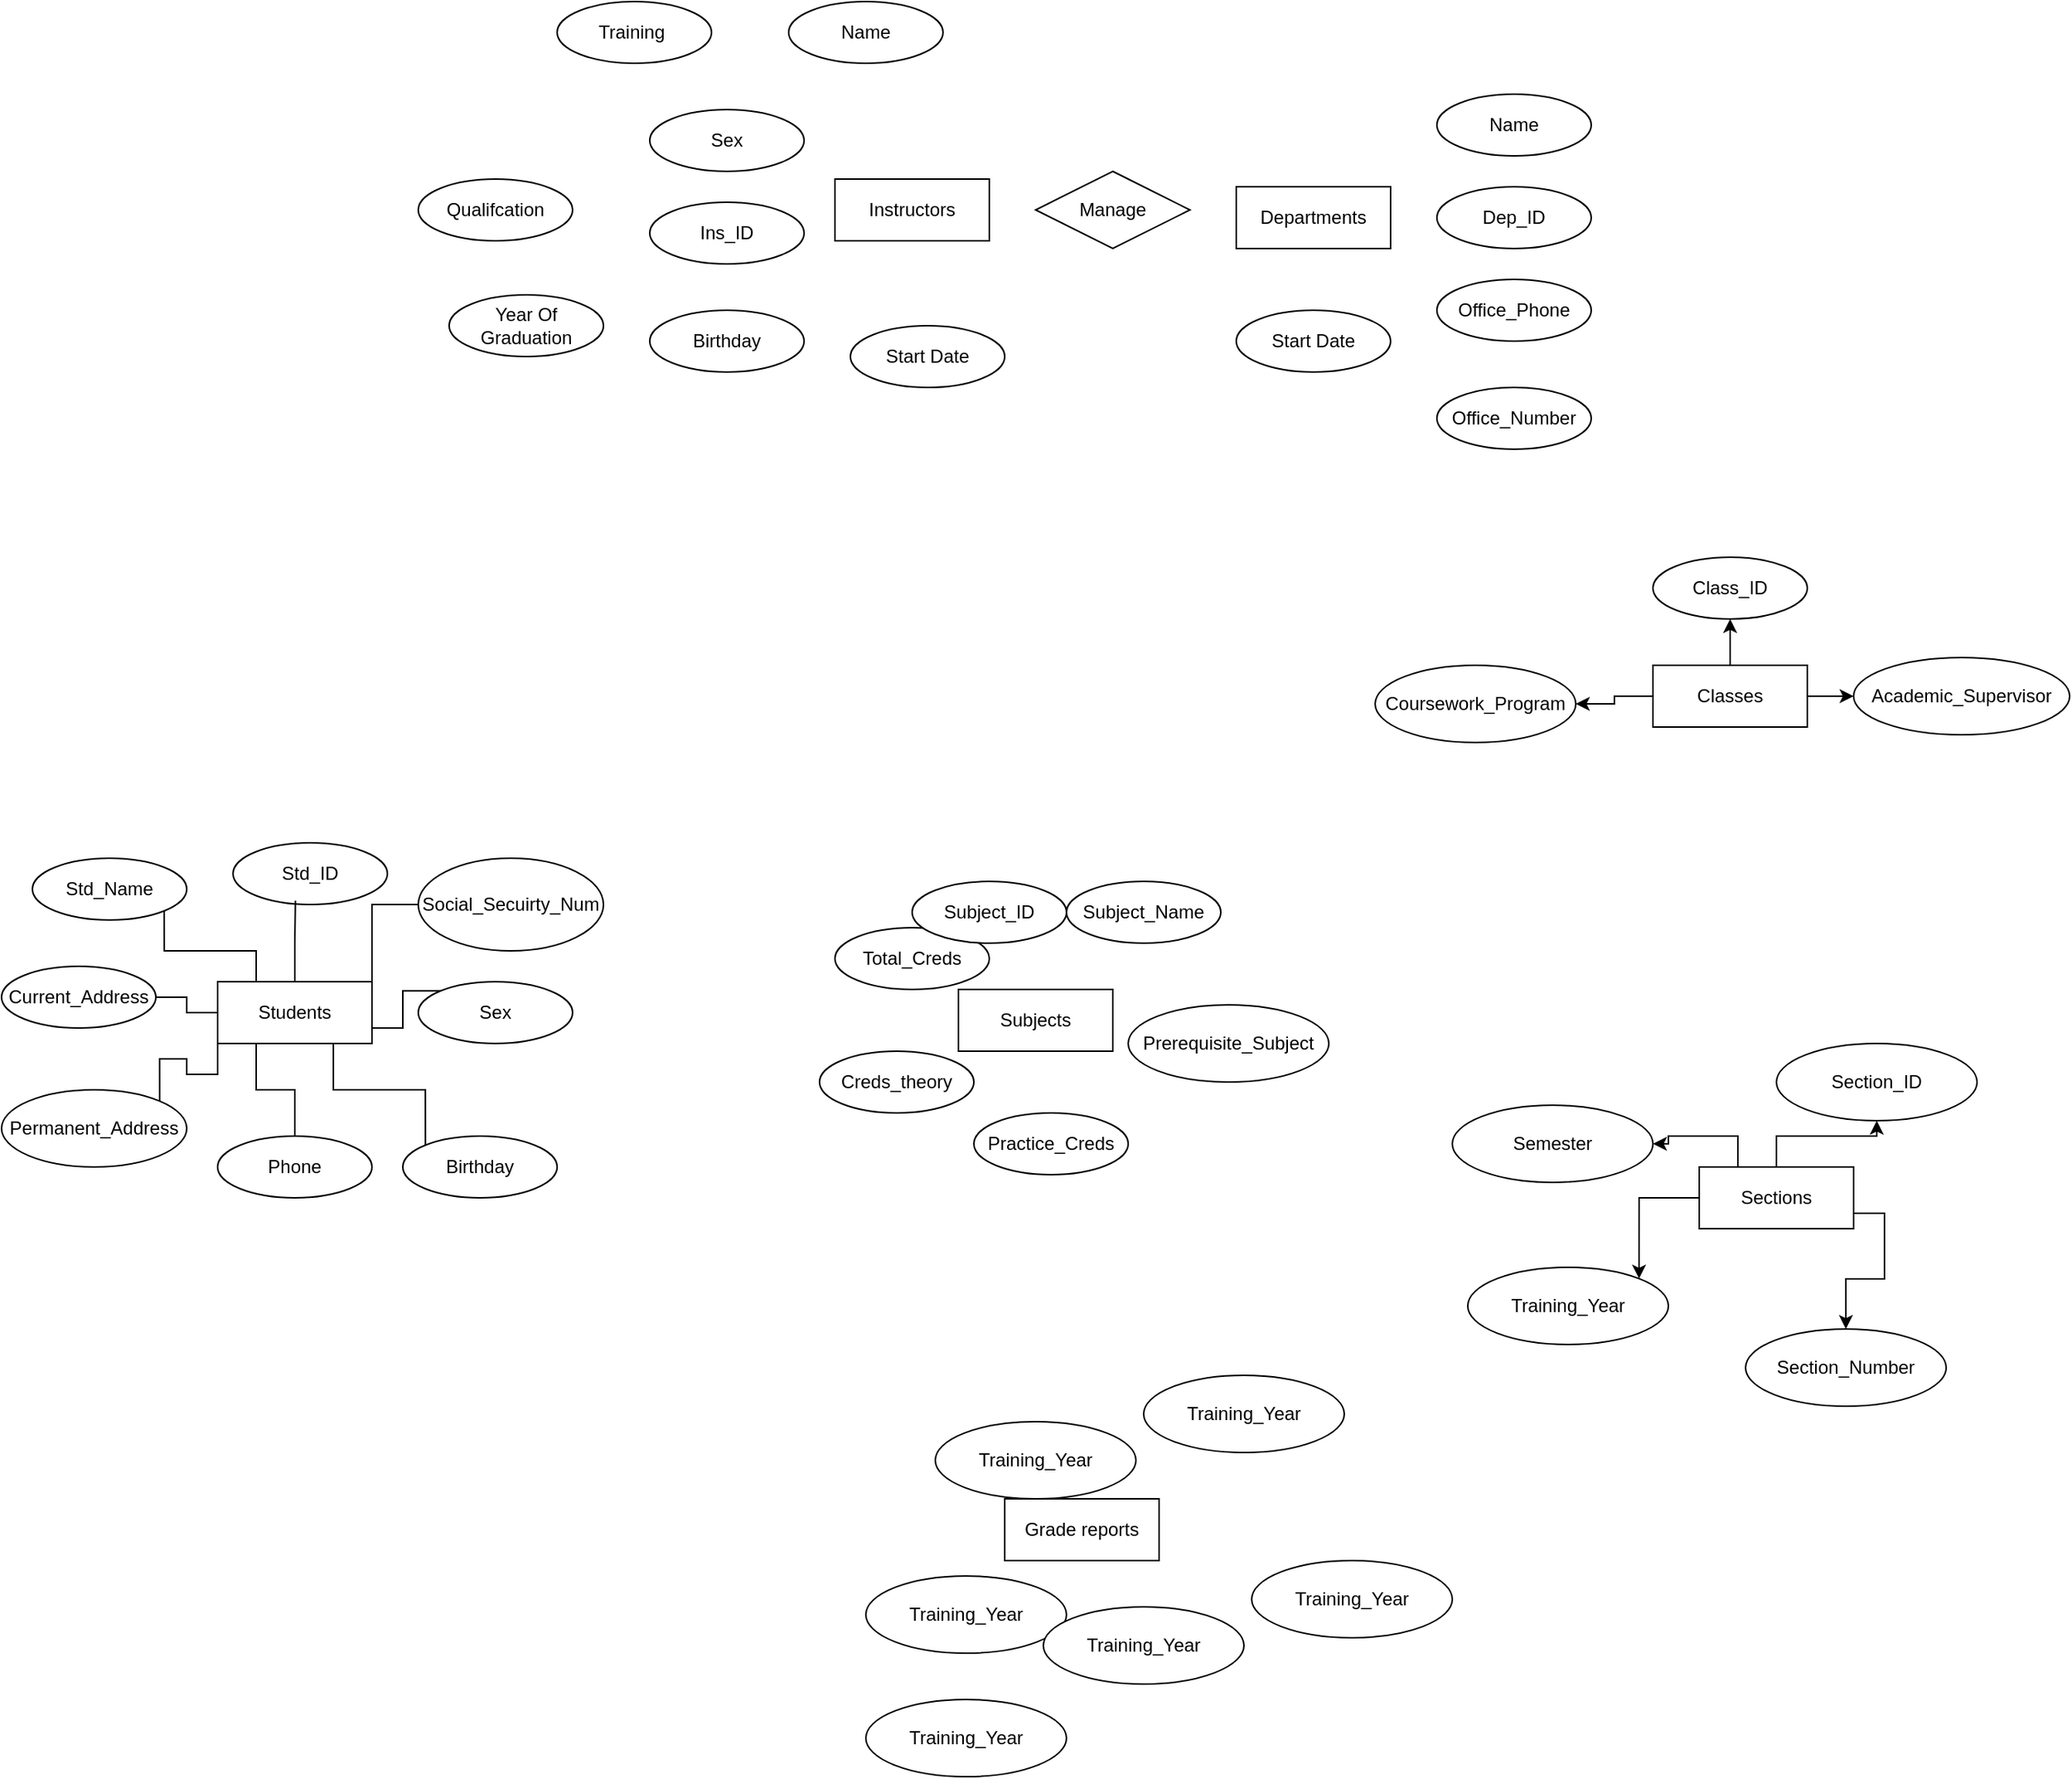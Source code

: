 <mxfile version="26.0.11">
  <diagram id="R2lEEEUBdFMjLlhIrx00" name="Page-1">
    <mxGraphModel dx="1805" dy="1694" grid="1" gridSize="10" guides="1" tooltips="1" connect="1" arrows="1" fold="1" page="1" pageScale="1" pageWidth="850" pageHeight="1100" math="0" shadow="0" extFonts="Permanent Marker^https://fonts.googleapis.com/css?family=Permanent+Marker">
      <root>
        <mxCell id="0" />
        <mxCell id="1" parent="0" />
        <mxCell id="b0n5neDOJTrzBqEPWJX2-1" value="Departments" style="whiteSpace=wrap;html=1;align=center;" parent="1" vertex="1">
          <mxGeometry x="250" y="70" width="100" height="40" as="geometry" />
        </mxCell>
        <mxCell id="b0n5neDOJTrzBqEPWJX2-2" value="Instructors" style="whiteSpace=wrap;html=1;align=center;" parent="1" vertex="1">
          <mxGeometry x="-10" y="65" width="100" height="40" as="geometry" />
        </mxCell>
        <mxCell id="b0n5neDOJTrzBqEPWJX2-4" value="Start Date" style="ellipse;whiteSpace=wrap;html=1;align=center;" parent="1" vertex="1">
          <mxGeometry x="250" y="150" width="100" height="40" as="geometry" />
        </mxCell>
        <mxCell id="b0n5neDOJTrzBqEPWJX2-5" value="Office_Phone" style="ellipse;whiteSpace=wrap;html=1;align=center;" parent="1" vertex="1">
          <mxGeometry x="380" y="130" width="100" height="40" as="geometry" />
        </mxCell>
        <mxCell id="b0n5neDOJTrzBqEPWJX2-6" value="Office_Number" style="ellipse;whiteSpace=wrap;html=1;align=center;" parent="1" vertex="1">
          <mxGeometry x="380" y="200" width="100" height="40" as="geometry" />
        </mxCell>
        <mxCell id="b0n5neDOJTrzBqEPWJX2-7" value="Dep_ID" style="ellipse;whiteSpace=wrap;html=1;align=center;" parent="1" vertex="1">
          <mxGeometry x="380" y="70" width="100" height="40" as="geometry" />
        </mxCell>
        <mxCell id="b0n5neDOJTrzBqEPWJX2-8" value="Name" style="ellipse;whiteSpace=wrap;html=1;align=center;" parent="1" vertex="1">
          <mxGeometry x="380" y="10" width="100" height="40" as="geometry" />
        </mxCell>
        <mxCell id="b0n5neDOJTrzBqEPWJX2-9" value="Manage" style="shape=rhombus;perimeter=rhombusPerimeter;whiteSpace=wrap;html=1;align=center;" parent="1" vertex="1">
          <mxGeometry x="120" y="60" width="100" height="50" as="geometry" />
        </mxCell>
        <mxCell id="b0n5neDOJTrzBqEPWJX2-10" value="Birthday" style="ellipse;whiteSpace=wrap;html=1;align=center;" parent="1" vertex="1">
          <mxGeometry x="-130" y="150" width="100" height="40" as="geometry" />
        </mxCell>
        <mxCell id="b0n5neDOJTrzBqEPWJX2-11" value="Ins_ID" style="ellipse;whiteSpace=wrap;html=1;align=center;" parent="1" vertex="1">
          <mxGeometry x="-130" y="80" width="100" height="40" as="geometry" />
        </mxCell>
        <mxCell id="b0n5neDOJTrzBqEPWJX2-12" value="Creds_theory" style="ellipse;whiteSpace=wrap;html=1;align=center;" parent="1" vertex="1">
          <mxGeometry x="-20" y="630" width="100" height="40" as="geometry" />
        </mxCell>
        <mxCell id="b0n5neDOJTrzBqEPWJX2-13" value="Training&amp;nbsp;" style="ellipse;whiteSpace=wrap;html=1;align=center;" parent="1" vertex="1">
          <mxGeometry x="-190" y="-50" width="100" height="40" as="geometry" />
        </mxCell>
        <mxCell id="b0n5neDOJTrzBqEPWJX2-14" value="Name" style="ellipse;whiteSpace=wrap;html=1;align=center;" parent="1" vertex="1">
          <mxGeometry x="-40" y="-50" width="100" height="40" as="geometry" />
        </mxCell>
        <mxCell id="b0n5neDOJTrzBqEPWJX2-15" value="Sex" style="ellipse;whiteSpace=wrap;html=1;align=center;" parent="1" vertex="1">
          <mxGeometry x="-130" y="20" width="100" height="40" as="geometry" />
        </mxCell>
        <mxCell id="b0n5neDOJTrzBqEPWJX2-16" value="Qualifcation" style="ellipse;whiteSpace=wrap;html=1;align=center;" parent="1" vertex="1">
          <mxGeometry x="-280" y="65" width="100" height="40" as="geometry" />
        </mxCell>
        <mxCell id="b0n5neDOJTrzBqEPWJX2-17" value="Current_Address" style="ellipse;whiteSpace=wrap;html=1;align=center;" parent="1" vertex="1">
          <mxGeometry x="-550" y="575" width="100" height="40" as="geometry" />
        </mxCell>
        <mxCell id="OO_mj3jUhyiRYIfF3Iy0-22" style="edgeStyle=orthogonalEdgeStyle;rounded=0;orthogonalLoop=1;jettySize=auto;html=1;exitX=0.25;exitY=0;exitDx=0;exitDy=0;entryX=1;entryY=1;entryDx=0;entryDy=0;endArrow=none;startFill=0;" edge="1" parent="1" source="OO_mj3jUhyiRYIfF3Iy0-8" target="OO_mj3jUhyiRYIfF3Iy0-19">
          <mxGeometry relative="1" as="geometry" />
        </mxCell>
        <mxCell id="OO_mj3jUhyiRYIfF3Iy0-23" style="edgeStyle=orthogonalEdgeStyle;rounded=0;orthogonalLoop=1;jettySize=auto;html=1;exitX=0;exitY=0.5;exitDx=0;exitDy=0;entryX=1;entryY=0.5;entryDx=0;entryDy=0;endArrow=none;startFill=0;" edge="1" parent="1" source="OO_mj3jUhyiRYIfF3Iy0-8" target="b0n5neDOJTrzBqEPWJX2-17">
          <mxGeometry relative="1" as="geometry" />
        </mxCell>
        <mxCell id="OO_mj3jUhyiRYIfF3Iy0-24" style="edgeStyle=orthogonalEdgeStyle;rounded=0;orthogonalLoop=1;jettySize=auto;html=1;exitX=0;exitY=1;exitDx=0;exitDy=0;entryX=1;entryY=0;entryDx=0;entryDy=0;endArrow=none;startFill=0;" edge="1" parent="1" source="OO_mj3jUhyiRYIfF3Iy0-8" target="OO_mj3jUhyiRYIfF3Iy0-18">
          <mxGeometry relative="1" as="geometry" />
        </mxCell>
        <mxCell id="OO_mj3jUhyiRYIfF3Iy0-25" style="edgeStyle=orthogonalEdgeStyle;rounded=0;orthogonalLoop=1;jettySize=auto;html=1;exitX=0.25;exitY=1;exitDx=0;exitDy=0;entryX=0.5;entryY=0;entryDx=0;entryDy=0;endArrow=none;startFill=0;" edge="1" parent="1" source="OO_mj3jUhyiRYIfF3Iy0-8" target="OO_mj3jUhyiRYIfF3Iy0-15">
          <mxGeometry relative="1" as="geometry" />
        </mxCell>
        <mxCell id="OO_mj3jUhyiRYIfF3Iy0-26" style="edgeStyle=orthogonalEdgeStyle;rounded=0;orthogonalLoop=1;jettySize=auto;html=1;exitX=0.75;exitY=1;exitDx=0;exitDy=0;entryX=0;entryY=0;entryDx=0;entryDy=0;endArrow=none;startFill=0;" edge="1" parent="1" source="OO_mj3jUhyiRYIfF3Iy0-8" target="OO_mj3jUhyiRYIfF3Iy0-20">
          <mxGeometry relative="1" as="geometry" />
        </mxCell>
        <mxCell id="OO_mj3jUhyiRYIfF3Iy0-27" style="edgeStyle=orthogonalEdgeStyle;rounded=0;orthogonalLoop=1;jettySize=auto;html=1;exitX=1;exitY=0.75;exitDx=0;exitDy=0;entryX=0;entryY=0;entryDx=0;entryDy=0;endArrow=none;startFill=0;" edge="1" parent="1" source="OO_mj3jUhyiRYIfF3Iy0-8" target="OO_mj3jUhyiRYIfF3Iy0-17">
          <mxGeometry relative="1" as="geometry" />
        </mxCell>
        <mxCell id="OO_mj3jUhyiRYIfF3Iy0-28" style="edgeStyle=orthogonalEdgeStyle;rounded=0;orthogonalLoop=1;jettySize=auto;html=1;exitX=1;exitY=0;exitDx=0;exitDy=0;entryX=0;entryY=0.5;entryDx=0;entryDy=0;endArrow=none;startFill=0;" edge="1" parent="1" source="OO_mj3jUhyiRYIfF3Iy0-8" target="OO_mj3jUhyiRYIfF3Iy0-14">
          <mxGeometry relative="1" as="geometry" />
        </mxCell>
        <mxCell id="OO_mj3jUhyiRYIfF3Iy0-8" value="Students" style="whiteSpace=wrap;html=1;align=center;" vertex="1" parent="1">
          <mxGeometry x="-410" y="585" width="100" height="40" as="geometry" />
        </mxCell>
        <mxCell id="OO_mj3jUhyiRYIfF3Iy0-9" value="Subjects" style="whiteSpace=wrap;html=1;align=center;" vertex="1" parent="1">
          <mxGeometry x="70" y="590" width="100" height="40" as="geometry" />
        </mxCell>
        <mxCell id="OO_mj3jUhyiRYIfF3Iy0-43" style="edgeStyle=orthogonalEdgeStyle;rounded=0;orthogonalLoop=1;jettySize=auto;html=1;exitX=0;exitY=0.5;exitDx=0;exitDy=0;entryX=1;entryY=0.5;entryDx=0;entryDy=0;" edge="1" parent="1" source="OO_mj3jUhyiRYIfF3Iy0-10" target="OO_mj3jUhyiRYIfF3Iy0-37">
          <mxGeometry relative="1" as="geometry" />
        </mxCell>
        <mxCell id="OO_mj3jUhyiRYIfF3Iy0-44" style="edgeStyle=orthogonalEdgeStyle;rounded=0;orthogonalLoop=1;jettySize=auto;html=1;exitX=0.5;exitY=0;exitDx=0;exitDy=0;" edge="1" parent="1" source="OO_mj3jUhyiRYIfF3Iy0-10" target="OO_mj3jUhyiRYIfF3Iy0-36">
          <mxGeometry relative="1" as="geometry" />
        </mxCell>
        <mxCell id="OO_mj3jUhyiRYIfF3Iy0-45" style="edgeStyle=orthogonalEdgeStyle;rounded=0;orthogonalLoop=1;jettySize=auto;html=1;exitX=1;exitY=0.5;exitDx=0;exitDy=0;entryX=0;entryY=0.5;entryDx=0;entryDy=0;" edge="1" parent="1" source="OO_mj3jUhyiRYIfF3Iy0-10" target="OO_mj3jUhyiRYIfF3Iy0-38">
          <mxGeometry relative="1" as="geometry" />
        </mxCell>
        <mxCell id="OO_mj3jUhyiRYIfF3Iy0-10" value="Classes" style="whiteSpace=wrap;html=1;align=center;" vertex="1" parent="1">
          <mxGeometry x="520" y="380" width="100" height="40" as="geometry" />
        </mxCell>
        <mxCell id="OO_mj3jUhyiRYIfF3Iy0-11" value="Grade reports" style="whiteSpace=wrap;html=1;align=center;" vertex="1" parent="1">
          <mxGeometry x="100" y="920" width="100" height="40" as="geometry" />
        </mxCell>
        <mxCell id="OO_mj3jUhyiRYIfF3Iy0-46" style="edgeStyle=orthogonalEdgeStyle;rounded=0;orthogonalLoop=1;jettySize=auto;html=1;exitX=0.25;exitY=0;exitDx=0;exitDy=0;" edge="1" parent="1" source="OO_mj3jUhyiRYIfF3Iy0-12" target="OO_mj3jUhyiRYIfF3Iy0-42">
          <mxGeometry relative="1" as="geometry" />
        </mxCell>
        <mxCell id="OO_mj3jUhyiRYIfF3Iy0-47" style="edgeStyle=orthogonalEdgeStyle;rounded=0;orthogonalLoop=1;jettySize=auto;html=1;exitX=0.5;exitY=0;exitDx=0;exitDy=0;" edge="1" parent="1" source="OO_mj3jUhyiRYIfF3Iy0-12" target="OO_mj3jUhyiRYIfF3Iy0-41">
          <mxGeometry relative="1" as="geometry" />
        </mxCell>
        <mxCell id="OO_mj3jUhyiRYIfF3Iy0-48" style="edgeStyle=orthogonalEdgeStyle;rounded=0;orthogonalLoop=1;jettySize=auto;html=1;exitX=1;exitY=0.75;exitDx=0;exitDy=0;" edge="1" parent="1" source="OO_mj3jUhyiRYIfF3Iy0-12" target="OO_mj3jUhyiRYIfF3Iy0-40">
          <mxGeometry relative="1" as="geometry" />
        </mxCell>
        <mxCell id="OO_mj3jUhyiRYIfF3Iy0-49" style="edgeStyle=orthogonalEdgeStyle;rounded=0;orthogonalLoop=1;jettySize=auto;html=1;exitX=0;exitY=0.5;exitDx=0;exitDy=0;entryX=1;entryY=0;entryDx=0;entryDy=0;" edge="1" parent="1" source="OO_mj3jUhyiRYIfF3Iy0-12" target="OO_mj3jUhyiRYIfF3Iy0-39">
          <mxGeometry relative="1" as="geometry" />
        </mxCell>
        <mxCell id="OO_mj3jUhyiRYIfF3Iy0-12" value="Sections" style="whiteSpace=wrap;html=1;align=center;" vertex="1" parent="1">
          <mxGeometry x="550" y="705" width="100" height="40" as="geometry" />
        </mxCell>
        <mxCell id="OO_mj3jUhyiRYIfF3Iy0-13" value="Year Of Graduation" style="ellipse;whiteSpace=wrap;html=1;align=center;" vertex="1" parent="1">
          <mxGeometry x="-260" y="140" width="100" height="40" as="geometry" />
        </mxCell>
        <mxCell id="OO_mj3jUhyiRYIfF3Iy0-14" value="Social_Secuirty_Num" style="ellipse;whiteSpace=wrap;html=1;align=center;" vertex="1" parent="1">
          <mxGeometry x="-280" y="505" width="120" height="60" as="geometry" />
        </mxCell>
        <mxCell id="OO_mj3jUhyiRYIfF3Iy0-15" value="Phone" style="ellipse;whiteSpace=wrap;html=1;align=center;" vertex="1" parent="1">
          <mxGeometry x="-410" y="685" width="100" height="40" as="geometry" />
        </mxCell>
        <mxCell id="OO_mj3jUhyiRYIfF3Iy0-16" value="Std_ID" style="ellipse;whiteSpace=wrap;html=1;align=center;" vertex="1" parent="1">
          <mxGeometry x="-400" y="495" width="100" height="40" as="geometry" />
        </mxCell>
        <mxCell id="OO_mj3jUhyiRYIfF3Iy0-17" value="Sex" style="ellipse;whiteSpace=wrap;html=1;align=center;" vertex="1" parent="1">
          <mxGeometry x="-280" y="585" width="100" height="40" as="geometry" />
        </mxCell>
        <mxCell id="OO_mj3jUhyiRYIfF3Iy0-18" value="Permanent_Address" style="ellipse;whiteSpace=wrap;html=1;align=center;" vertex="1" parent="1">
          <mxGeometry x="-550" y="655" width="120" height="50" as="geometry" />
        </mxCell>
        <mxCell id="OO_mj3jUhyiRYIfF3Iy0-19" value="Std_Name" style="ellipse;whiteSpace=wrap;html=1;align=center;" vertex="1" parent="1">
          <mxGeometry x="-530" y="505" width="100" height="40" as="geometry" />
        </mxCell>
        <mxCell id="OO_mj3jUhyiRYIfF3Iy0-20" value="Birthday" style="ellipse;whiteSpace=wrap;html=1;align=center;" vertex="1" parent="1">
          <mxGeometry x="-290" y="685" width="100" height="40" as="geometry" />
        </mxCell>
        <mxCell id="OO_mj3jUhyiRYIfF3Iy0-21" style="edgeStyle=orthogonalEdgeStyle;rounded=0;orthogonalLoop=1;jettySize=auto;html=1;exitX=0.5;exitY=0;exitDx=0;exitDy=0;entryX=0.404;entryY=0.938;entryDx=0;entryDy=0;entryPerimeter=0;endArrow=none;startFill=0;" edge="1" parent="1" source="OO_mj3jUhyiRYIfF3Iy0-8" target="OO_mj3jUhyiRYIfF3Iy0-16">
          <mxGeometry relative="1" as="geometry" />
        </mxCell>
        <mxCell id="OO_mj3jUhyiRYIfF3Iy0-30" value="Total_Creds" style="ellipse;whiteSpace=wrap;html=1;align=center;" vertex="1" parent="1">
          <mxGeometry x="-10" y="550" width="100" height="40" as="geometry" />
        </mxCell>
        <mxCell id="OO_mj3jUhyiRYIfF3Iy0-31" value="Practice_Creds" style="ellipse;whiteSpace=wrap;html=1;align=center;" vertex="1" parent="1">
          <mxGeometry x="80" y="670" width="100" height="40" as="geometry" />
        </mxCell>
        <mxCell id="OO_mj3jUhyiRYIfF3Iy0-32" value="Prerequisite_Subject" style="ellipse;whiteSpace=wrap;html=1;align=center;" vertex="1" parent="1">
          <mxGeometry x="180" y="600" width="130" height="50" as="geometry" />
        </mxCell>
        <mxCell id="OO_mj3jUhyiRYIfF3Iy0-33" value="Subject_ID" style="ellipse;whiteSpace=wrap;html=1;align=center;" vertex="1" parent="1">
          <mxGeometry x="40" y="520" width="100" height="40" as="geometry" />
        </mxCell>
        <mxCell id="OO_mj3jUhyiRYIfF3Iy0-34" value="Start Date" style="ellipse;whiteSpace=wrap;html=1;align=center;" vertex="1" parent="1">
          <mxGeometry y="160" width="100" height="40" as="geometry" />
        </mxCell>
        <mxCell id="OO_mj3jUhyiRYIfF3Iy0-35" value="Subject_Name" style="ellipse;whiteSpace=wrap;html=1;align=center;" vertex="1" parent="1">
          <mxGeometry x="140" y="520" width="100" height="40" as="geometry" />
        </mxCell>
        <mxCell id="OO_mj3jUhyiRYIfF3Iy0-36" value="Class_ID" style="ellipse;whiteSpace=wrap;html=1;align=center;" vertex="1" parent="1">
          <mxGeometry x="520" y="310" width="100" height="40" as="geometry" />
        </mxCell>
        <mxCell id="OO_mj3jUhyiRYIfF3Iy0-37" value="Coursework_Program" style="ellipse;whiteSpace=wrap;html=1;align=center;" vertex="1" parent="1">
          <mxGeometry x="340" y="380" width="130" height="50" as="geometry" />
        </mxCell>
        <mxCell id="OO_mj3jUhyiRYIfF3Iy0-38" value="Academic_Supervisor" style="ellipse;whiteSpace=wrap;html=1;align=center;" vertex="1" parent="1">
          <mxGeometry x="650" y="375" width="140" height="50" as="geometry" />
        </mxCell>
        <mxCell id="OO_mj3jUhyiRYIfF3Iy0-39" value="Training_Year" style="ellipse;whiteSpace=wrap;html=1;align=center;" vertex="1" parent="1">
          <mxGeometry x="400" y="770" width="130" height="50" as="geometry" />
        </mxCell>
        <mxCell id="OO_mj3jUhyiRYIfF3Iy0-40" value="Section_Number" style="ellipse;whiteSpace=wrap;html=1;align=center;" vertex="1" parent="1">
          <mxGeometry x="580" y="810" width="130" height="50" as="geometry" />
        </mxCell>
        <mxCell id="OO_mj3jUhyiRYIfF3Iy0-41" value="Section_ID" style="ellipse;whiteSpace=wrap;html=1;align=center;" vertex="1" parent="1">
          <mxGeometry x="600" y="625" width="130" height="50" as="geometry" />
        </mxCell>
        <mxCell id="OO_mj3jUhyiRYIfF3Iy0-42" value="Semester" style="ellipse;whiteSpace=wrap;html=1;align=center;" vertex="1" parent="1">
          <mxGeometry x="390" y="665" width="130" height="50" as="geometry" />
        </mxCell>
        <mxCell id="OO_mj3jUhyiRYIfF3Iy0-50" value="Training_Year" style="ellipse;whiteSpace=wrap;html=1;align=center;" vertex="1" parent="1">
          <mxGeometry x="10" y="970" width="130" height="50" as="geometry" />
        </mxCell>
        <mxCell id="OO_mj3jUhyiRYIfF3Iy0-51" value="Training_Year" style="ellipse;whiteSpace=wrap;html=1;align=center;" vertex="1" parent="1">
          <mxGeometry x="10" y="1050" width="130" height="50" as="geometry" />
        </mxCell>
        <mxCell id="OO_mj3jUhyiRYIfF3Iy0-52" value="Training_Year" style="ellipse;whiteSpace=wrap;html=1;align=center;" vertex="1" parent="1">
          <mxGeometry x="190" y="840" width="130" height="50" as="geometry" />
        </mxCell>
        <mxCell id="OO_mj3jUhyiRYIfF3Iy0-53" value="Training_Year" style="ellipse;whiteSpace=wrap;html=1;align=center;" vertex="1" parent="1">
          <mxGeometry x="125" y="990" width="130" height="50" as="geometry" />
        </mxCell>
        <mxCell id="OO_mj3jUhyiRYIfF3Iy0-54" value="Training_Year" style="ellipse;whiteSpace=wrap;html=1;align=center;" vertex="1" parent="1">
          <mxGeometry x="55" y="870" width="130" height="50" as="geometry" />
        </mxCell>
        <mxCell id="OO_mj3jUhyiRYIfF3Iy0-55" value="Training_Year" style="ellipse;whiteSpace=wrap;html=1;align=center;" vertex="1" parent="1">
          <mxGeometry x="260" y="960" width="130" height="50" as="geometry" />
        </mxCell>
      </root>
    </mxGraphModel>
  </diagram>
</mxfile>
